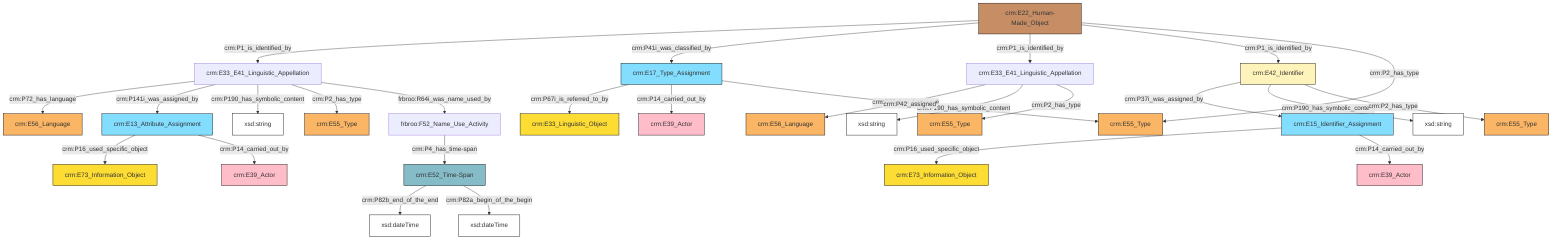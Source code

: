 flowchart TD
classDef Literal fill:#ffffff,stroke:#000000,color:;
classDef Literal_URI fill:#ffffff,stroke:#000000,color:;
classDef crm_E1_CRM_Entity fill:#ffffff,stroke:#000000,color:;
classDef crm_E1_CRM_Entity_URI fill:#ffffff,stroke:#000000,color:;
classDef crm_E2_Temporal_Entity fill:#82ddff,stroke:#000000,color:;
classDef crm_E2_Temporal_Entity_URI fill:#d2effa,stroke:#000000,color:;
classDef crm_E55_Type fill:#fab565,stroke:#000000,color:;
classDef crm_E55_Type_URI fill:#fde7ce,stroke:#000000,color:;
classDef crm_E52_Time-Span fill:#86bcc8,stroke:#000000,color:;
classDef crm_E52_Time-Span_URI fill:#dcebef,stroke:#000000,color:;
classDef crm_E41_Appellation fill:#fef3ba,stroke:#000000,color:;
classDef crm_E41_Appellation_URI fill:#fffae6,stroke:#000000,color:;
classDef crm_E53_Place fill:#94cc7d,stroke:#000000,color:;
classDef crm_E53_Place_URI fill:#e1f1da,stroke:#000000,color:;
classDef crm_E77_Persistent_Item fill:#ffffff,stroke:#000000,color:;
classDef crm_E77_Persistent_Item_URI fill:#ffffff,stroke:#000000,color:;
classDef crm_E28_Conceptual_Object fill:#fddc34,stroke:#000000,color:;
classDef crm_E28_Conceptual_Object_URI fill:#fef6cd,stroke:#000000,color:;
classDef crm_E18_Physical_Thing fill:#c78e66,stroke:#000000,color:;
classDef crm_E18_Physical_Thing_URI fill:#e3c8b5,stroke:#000000,color:;
classDef crm_E39_Actor fill:#ffbdca,stroke:#000000,color:;
classDef crm_E39_Actor_URI fill:#ffe6eb,stroke:#000000,color:;
classDef crm_E54_Dimension fill:#b8b8b8,stroke:#000000,color:;
classDef crm_E54_Dimension_URI fill:#f2f2f2,stroke:#000000,color:;
classDef crm_E92_Spacetime_Volume fill:#cc80ff,stroke:#000000,color:;
classDef crm_E92_Spacetime_Volume_URI fill:#ebccff,stroke:#000000,color:;
classDef crm_E59_Primitive_Value fill:#f0f0f0,stroke:#000000,color:;
classDef crm_E59_Primitive_Value_URI fill:#f2f2f2,stroke:#000000,color:;
classDef crm_PC0_Typed_CRM_Property fill:#ffffff,stroke:#000000,color:;
classDef crm_PC0_Typed_CRM_Property_URI fill:#ffffff,stroke:#000000,color:;
classDef Multi fill:#cccccc,stroke:#000000,color:;
classDef Multi_URI fill:#cccccc,stroke:#000000,color:;
0["crm:E15_Identifier_Assignment"]:::crm_E2_Temporal_Entity -->|crm:P16_used_specific_object| 1["crm:E73_Information_Object"]:::crm_E28_Conceptual_Object
2["crm:E22_Human-Made_Object"]:::crm_E18_Physical_Thing -->|crm:P1_is_identified_by| 6["crm:E33_E41_Linguistic_Appellation"]:::Default
7["crm:E17_Type_Assignment"]:::crm_E2_Temporal_Entity -->|crm:P67i_is_referred_to_by| 8["crm:E33_Linguistic_Object"]:::crm_E28_Conceptual_Object
9["crm:E33_E41_Linguistic_Appellation"]:::Default -->|crm:P72_has_language| 10["crm:E56_Language"]:::crm_E55_Type
6["crm:E33_E41_Linguistic_Appellation"]:::Default -->|crm:P72_has_language| 17["crm:E56_Language"]:::crm_E55_Type
2["crm:E22_Human-Made_Object"]:::crm_E18_Physical_Thing -->|crm:P41i_was_classified_by| 7["crm:E17_Type_Assignment"]:::crm_E2_Temporal_Entity
2["crm:E22_Human-Made_Object"]:::crm_E18_Physical_Thing -->|crm:P1_is_identified_by| 9["crm:E33_E41_Linguistic_Appellation"]:::Default
6["crm:E33_E41_Linguistic_Appellation"]:::Default -->|crm:P141i_was_assigned_by| 15["crm:E13_Attribute_Assignment"]:::crm_E2_Temporal_Entity
6["crm:E33_E41_Linguistic_Appellation"]:::Default -->|crm:P190_has_symbolic_content| 19["xsd:string"]:::Literal
23["frbroo:F52_Name_Use_Activity"]:::Default -->|crm:P4_has_time-span| 24["crm:E52_Time-Span"]:::crm_E52_Time-Span
25["crm:E42_Identifier"]:::crm_E41_Appellation -->|crm:P37i_was_assigned_by| 0["crm:E15_Identifier_Assignment"]:::crm_E2_Temporal_Entity
25["crm:E42_Identifier"]:::crm_E41_Appellation -->|crm:P190_has_symbolic_content| 27["xsd:string"]:::Literal
7["crm:E17_Type_Assignment"]:::crm_E2_Temporal_Entity -->|crm:P14_carried_out_by| 30["crm:E39_Actor"]:::crm_E39_Actor
2["crm:E22_Human-Made_Object"]:::crm_E18_Physical_Thing -->|crm:P1_is_identified_by| 25["crm:E42_Identifier"]:::crm_E41_Appellation
6["crm:E33_E41_Linguistic_Appellation"]:::Default -->|crm:P2_has_type| 32["crm:E55_Type"]:::crm_E55_Type
2["crm:E22_Human-Made_Object"]:::crm_E18_Physical_Thing -->|crm:P2_has_type| 33["crm:E55_Type"]:::crm_E55_Type
25["crm:E42_Identifier"]:::crm_E41_Appellation -->|crm:P2_has_type| 21["crm:E55_Type"]:::crm_E55_Type
9["crm:E33_E41_Linguistic_Appellation"]:::Default -->|crm:P190_has_symbolic_content| 39["xsd:string"]:::Literal
24["crm:E52_Time-Span"]:::crm_E52_Time-Span -->|crm:P82b_end_of_the_end| 41["xsd:dateTime"]:::Literal
24["crm:E52_Time-Span"]:::crm_E52_Time-Span -->|crm:P82a_begin_of_the_begin| 45["xsd:dateTime"]:::Literal
15["crm:E13_Attribute_Assignment"]:::crm_E2_Temporal_Entity -->|crm:P16_used_specific_object| 12["crm:E73_Information_Object"]:::crm_E28_Conceptual_Object
6["crm:E33_E41_Linguistic_Appellation"]:::Default -->|frbroo:R64i_was_name_used_by| 23["frbroo:F52_Name_Use_Activity"]:::Default
7["crm:E17_Type_Assignment"]:::crm_E2_Temporal_Entity -->|crm:P42_assigned| 33["crm:E55_Type"]:::crm_E55_Type
15["crm:E13_Attribute_Assignment"]:::crm_E2_Temporal_Entity -->|crm:P14_carried_out_by| 4["crm:E39_Actor"]:::crm_E39_Actor
9["crm:E33_E41_Linguistic_Appellation"]:::Default -->|crm:P2_has_type| 35["crm:E55_Type"]:::crm_E55_Type
0["crm:E15_Identifier_Assignment"]:::crm_E2_Temporal_Entity -->|crm:P14_carried_out_by| 28["crm:E39_Actor"]:::crm_E39_Actor